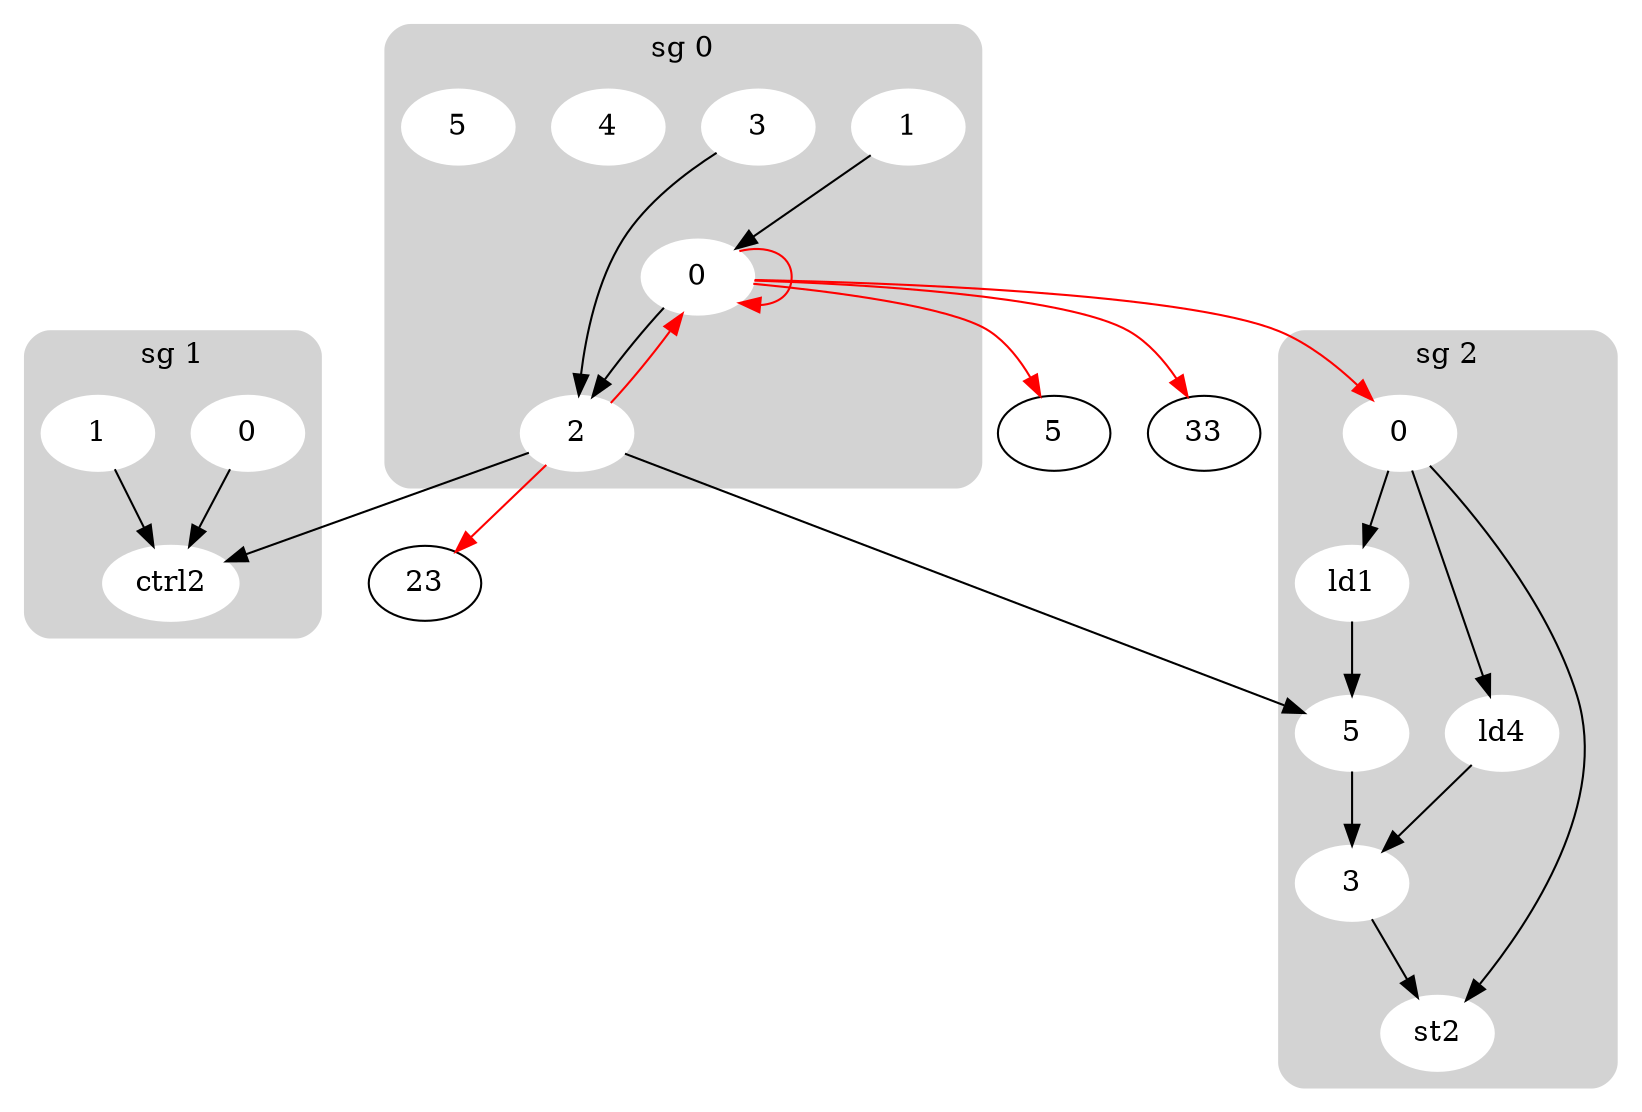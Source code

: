 digraph GB{
compound=true
subgraph"cluster_2"{label="sg 2"
style="filled,rounded"
color=lightgrey
"7" [label="0" style=filled, color=white]
"12" [label="ld1" style=filled, color=white]
"18" [label="st2" style=filled, color=white]
"17" [label="3" style=filled, color=white]
"16" [label="ld4" style=filled, color=white]
"15" [label="5" style=filled, color=white]
}
"7" -> "12"[weight=0.5]
"7" -> "18"[weight=0.5]
"7" -> "16"[weight=0.5]
"12" -> "15"[weight=0.5]
"17" -> "18"[weight=0.5]
"16" -> "17"[weight=0.5]
"15" -> "17"[weight=0.5]
subgraph"cluster_1"{label="sg 1"
style="filled,rounded"
color=lightgrey
"20" [label="0" style=filled, color=white]
"19" [label="1" style=filled, color=white]
"21" [label="ctrl2" style=filled, color=white]
}
"20" -> "21"[weight=0.5]
"19" -> "21"[weight=0.5]
subgraph"cluster_0"{label="sg 0"
style="filled,rounded"
color=lightgrey
"9" [label="0" style=filled, color=white]
"8" [label="1" style=filled, color=white]
"14" [label="2" style=filled, color=white]
"13" [label="3" style=filled, color=white]
"11" [label="4" style=filled, color=white]
"10" [label="5" style=filled, color=white]
}
"9" -> "5"[weight=0.5,color=red]
"9" -> "9"[weight=0.5,color=red]
"9" -> "7"[weight=0.5,color=red]
"9" -> "14"[weight=0.5]
"9" -> "33"[weight=0.5,color=red]
"8" -> "9"[weight=0.5]
"14" -> "9"[weight=0.5,color=red]
"14" -> "15"[weight=0.5]
"14" -> "23"[weight=0.5,color=red]
"14" -> "21"[weight=0.5]
"13" -> "14"[weight=0.5]
}
